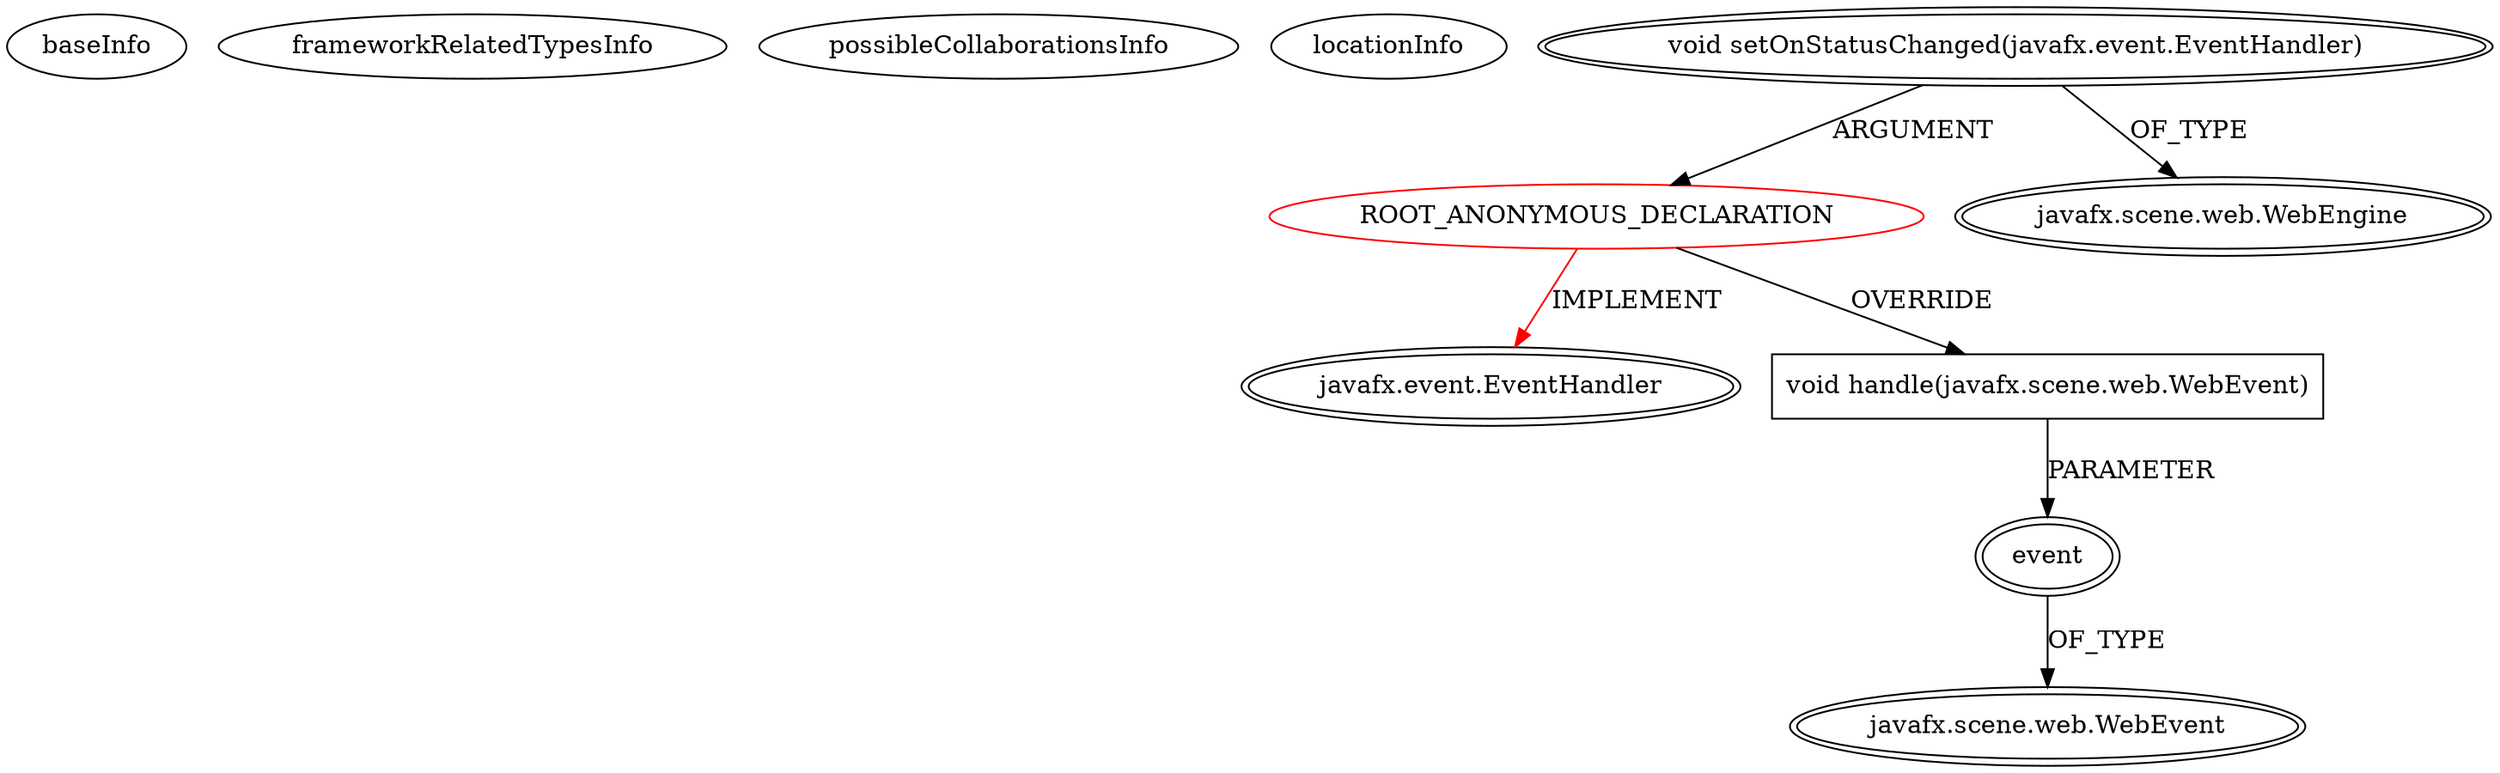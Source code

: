 digraph {
baseInfo[graphId=4459,category="extension_graph",isAnonymous=true,possibleRelation=false]
frameworkRelatedTypesInfo[0="javafx.event.EventHandler"]
possibleCollaborationsInfo[]
locationInfo[projectName="tamojit9-java-facebook-api",filePath="/tamojit9-java-facebook-api/java-facebook-api-master/src/Browser/Browser.java",contextSignature="void run()",graphId="4459"]
0[label="ROOT_ANONYMOUS_DECLARATION",vertexType="ROOT_ANONYMOUS_DECLARATION",isFrameworkType=false,color=red]
1[label="javafx.event.EventHandler",vertexType="FRAMEWORK_INTERFACE_TYPE",isFrameworkType=true,peripheries=2]
2[label="void setOnStatusChanged(javafx.event.EventHandler)",vertexType="OUTSIDE_CALL",isFrameworkType=true,peripheries=2]
3[label="javafx.scene.web.WebEngine",vertexType="FRAMEWORK_CLASS_TYPE",isFrameworkType=true,peripheries=2]
4[label="void handle(javafx.scene.web.WebEvent)",vertexType="OVERRIDING_METHOD_DECLARATION",isFrameworkType=false,shape=box]
5[label="event",vertexType="PARAMETER_DECLARATION",isFrameworkType=true,peripheries=2]
6[label="javafx.scene.web.WebEvent",vertexType="FRAMEWORK_CLASS_TYPE",isFrameworkType=true,peripheries=2]
0->1[label="IMPLEMENT",color=red]
2->0[label="ARGUMENT"]
2->3[label="OF_TYPE"]
0->4[label="OVERRIDE"]
5->6[label="OF_TYPE"]
4->5[label="PARAMETER"]
}
